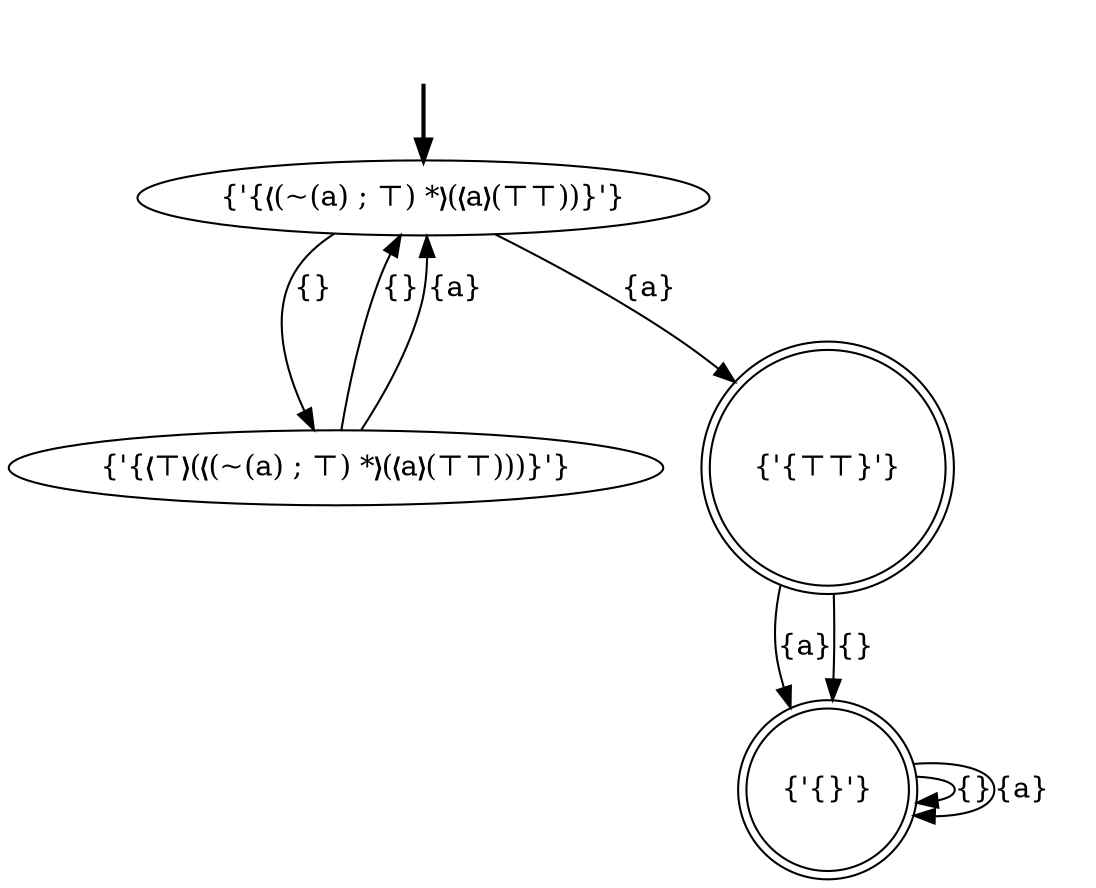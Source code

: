 digraph {
	fake [style=invisible]
	"{'{}'}" [shape=doublecircle]
	"{'{❬⊤❭(❬(~(a) ; ⊤) *❭(❬a❭(⊤⊤)))}'}"
	"{'{❬(~(a) ; ⊤) *❭(❬a❭(⊤⊤))}'}" [root=true]
	"{'{⊤⊤}'}" [shape=doublecircle]
	fake -> "{'{❬(~(a) ; ⊤) *❭(❬a❭(⊤⊤))}'}" [style=bold]
	"{'{}'}" -> "{'{}'}" [label="{}"]
	"{'{❬(~(a) ; ⊤) *❭(❬a❭(⊤⊤))}'}" -> "{'{❬⊤❭(❬(~(a) ; ⊤) *❭(❬a❭(⊤⊤)))}'}" [label="{}"]
	"{'{❬⊤❭(❬(~(a) ; ⊤) *❭(❬a❭(⊤⊤)))}'}" -> "{'{❬(~(a) ; ⊤) *❭(❬a❭(⊤⊤))}'}" [label="{}"]
	"{'{❬(~(a) ; ⊤) *❭(❬a❭(⊤⊤))}'}" -> "{'{⊤⊤}'}" [label="{a}"]
	"{'{⊤⊤}'}" -> "{'{}'}" [label="{a}"]
	"{'{}'}" -> "{'{}'}" [label="{a}"]
	"{'{❬⊤❭(❬(~(a) ; ⊤) *❭(❬a❭(⊤⊤)))}'}" -> "{'{❬(~(a) ; ⊤) *❭(❬a❭(⊤⊤))}'}" [label="{a}"]
	"{'{⊤⊤}'}" -> "{'{}'}" [label="{}"]
}
